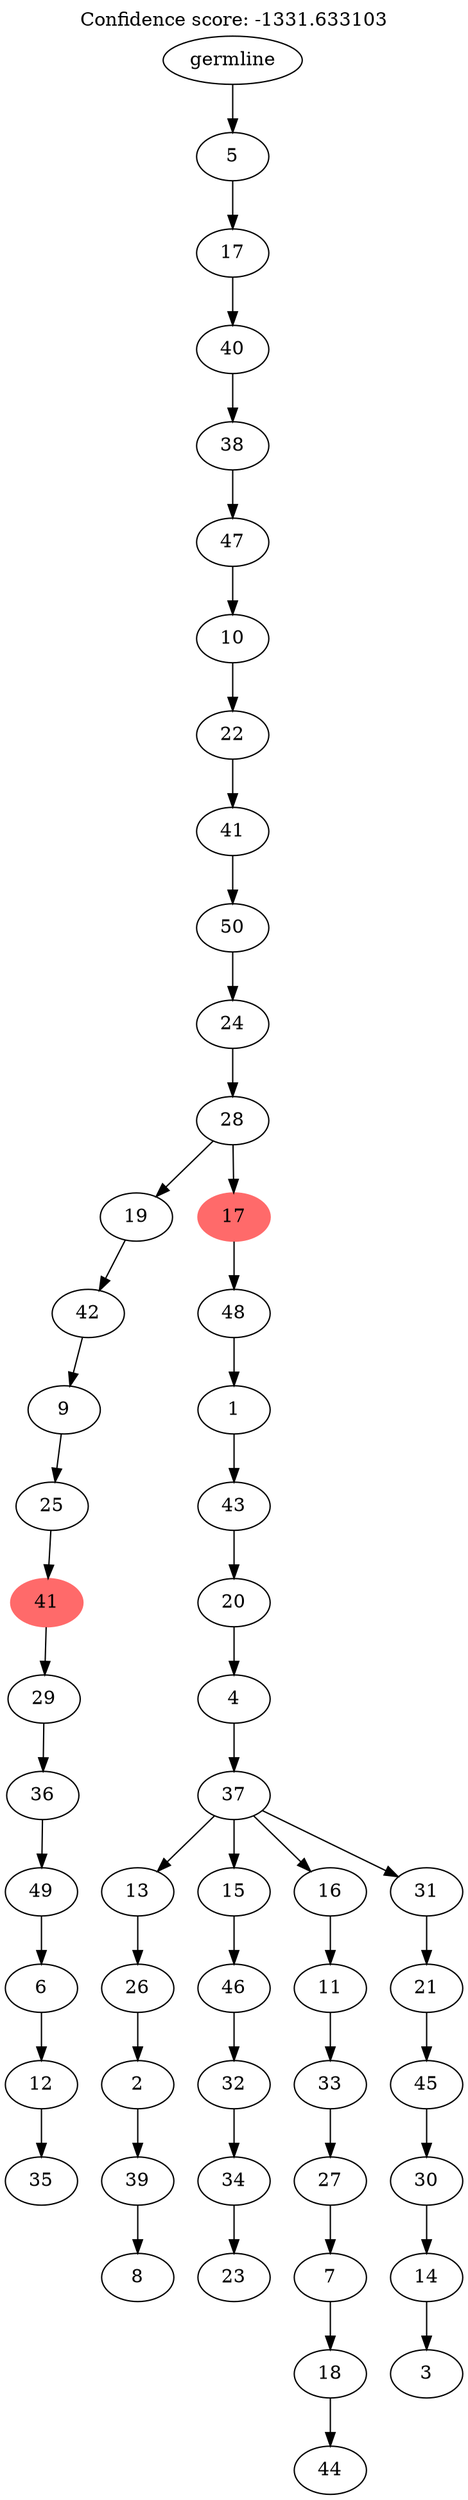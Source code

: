 digraph g {
	"51" -> "52";
	"52" [label="35"];
	"50" -> "51";
	"51" [label="12"];
	"49" -> "50";
	"50" [label="6"];
	"48" -> "49";
	"49" [label="49"];
	"47" -> "48";
	"48" [label="36"];
	"46" -> "47";
	"47" [label="29"];
	"45" -> "46";
	"46" [color=indianred1, style=filled, label="41"];
	"44" -> "45";
	"45" [label="25"];
	"43" -> "44";
	"44" [label="9"];
	"42" -> "43";
	"43" [label="42"];
	"40" -> "41";
	"41" [label="8"];
	"39" -> "40";
	"40" [label="39"];
	"38" -> "39";
	"39" [label="2"];
	"37" -> "38";
	"38" [label="26"];
	"35" -> "36";
	"36" [label="23"];
	"34" -> "35";
	"35" [label="34"];
	"33" -> "34";
	"34" [label="32"];
	"32" -> "33";
	"33" [label="46"];
	"30" -> "31";
	"31" [label="44"];
	"29" -> "30";
	"30" [label="18"];
	"28" -> "29";
	"29" [label="7"];
	"27" -> "28";
	"28" [label="27"];
	"26" -> "27";
	"27" [label="33"];
	"25" -> "26";
	"26" [label="11"];
	"23" -> "24";
	"24" [label="3"];
	"22" -> "23";
	"23" [label="14"];
	"21" -> "22";
	"22" [label="30"];
	"20" -> "21";
	"21" [label="45"];
	"19" -> "20";
	"20" [label="21"];
	"18" -> "19";
	"19" [label="31"];
	"18" -> "25";
	"25" [label="16"];
	"18" -> "32";
	"32" [label="15"];
	"18" -> "37";
	"37" [label="13"];
	"17" -> "18";
	"18" [label="37"];
	"16" -> "17";
	"17" [label="4"];
	"15" -> "16";
	"16" [label="20"];
	"14" -> "15";
	"15" [label="43"];
	"13" -> "14";
	"14" [label="1"];
	"12" -> "13";
	"13" [label="48"];
	"11" -> "12";
	"12" [color=indianred1, style=filled, label="17"];
	"11" -> "42";
	"42" [label="19"];
	"10" -> "11";
	"11" [label="28"];
	"9" -> "10";
	"10" [label="24"];
	"8" -> "9";
	"9" [label="50"];
	"7" -> "8";
	"8" [label="41"];
	"6" -> "7";
	"7" [label="22"];
	"5" -> "6";
	"6" [label="10"];
	"4" -> "5";
	"5" [label="47"];
	"3" -> "4";
	"4" [label="38"];
	"2" -> "3";
	"3" [label="40"];
	"1" -> "2";
	"2" [label="17"];
	"0" -> "1";
	"1" [label="5"];
	"0" [label="germline"];
	labelloc="t";
	label="Confidence score: -1331.633103";
}
